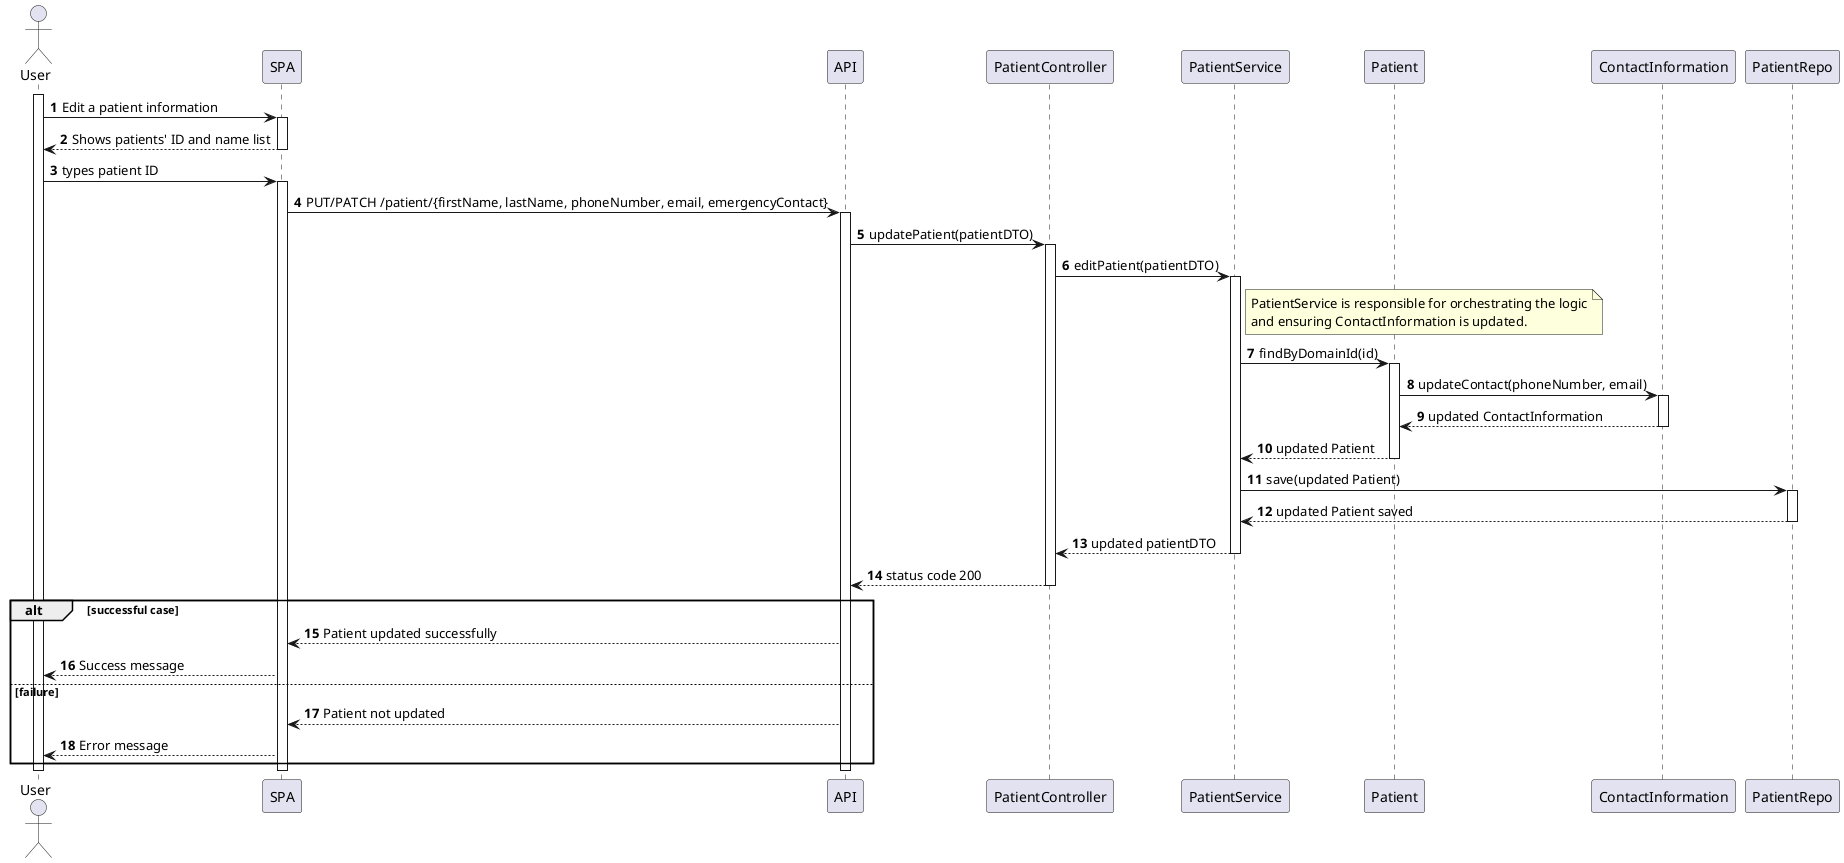 @startuml

autonumber

Actor User
activate User
User -> SPA : Edit a patient information
activate SPA

SPA --> User : Shows patients' ID and name list 
deactivate SPA

User -> SPA : types patient ID
activate SPA

SPA -> API : PUT/PATCH /patient/{firstName, lastName, phoneNumber, email, emergencyContact}
activate API

API -> PatientController : updatePatient(patientDTO)
activate PatientController

PatientController -> PatientService : editPatient(patientDTO)
activate PatientService

note right of PatientService
PatientService is responsible for orchestrating the logic
and ensuring ContactInformation is updated.
end note

PatientService -> Patient : findByDomainId(id)
activate Patient

Patient -> ContactInformation : updateContact(phoneNumber, email)
activate ContactInformation
ContactInformation --> Patient : updated ContactInformation
deactivate ContactInformation

Patient --> PatientService : updated Patient
deactivate Patient

PatientService -> PatientRepo : save(updated Patient)
activate PatientRepo
PatientRepo --> PatientService : updated Patient saved
deactivate PatientRepo

PatientService --> PatientController : updated patientDTO
deactivate PatientService

PatientController --> API : status code 200
deactivate PatientController

alt successful case
    API --> SPA : Patient updated successfully
    SPA --> User : Success message
else failure
    API --> SPA : Patient not updated
    SPA --> User : Error message
end

deactivate API
deactivate SPA
deactivate User

@enduml
